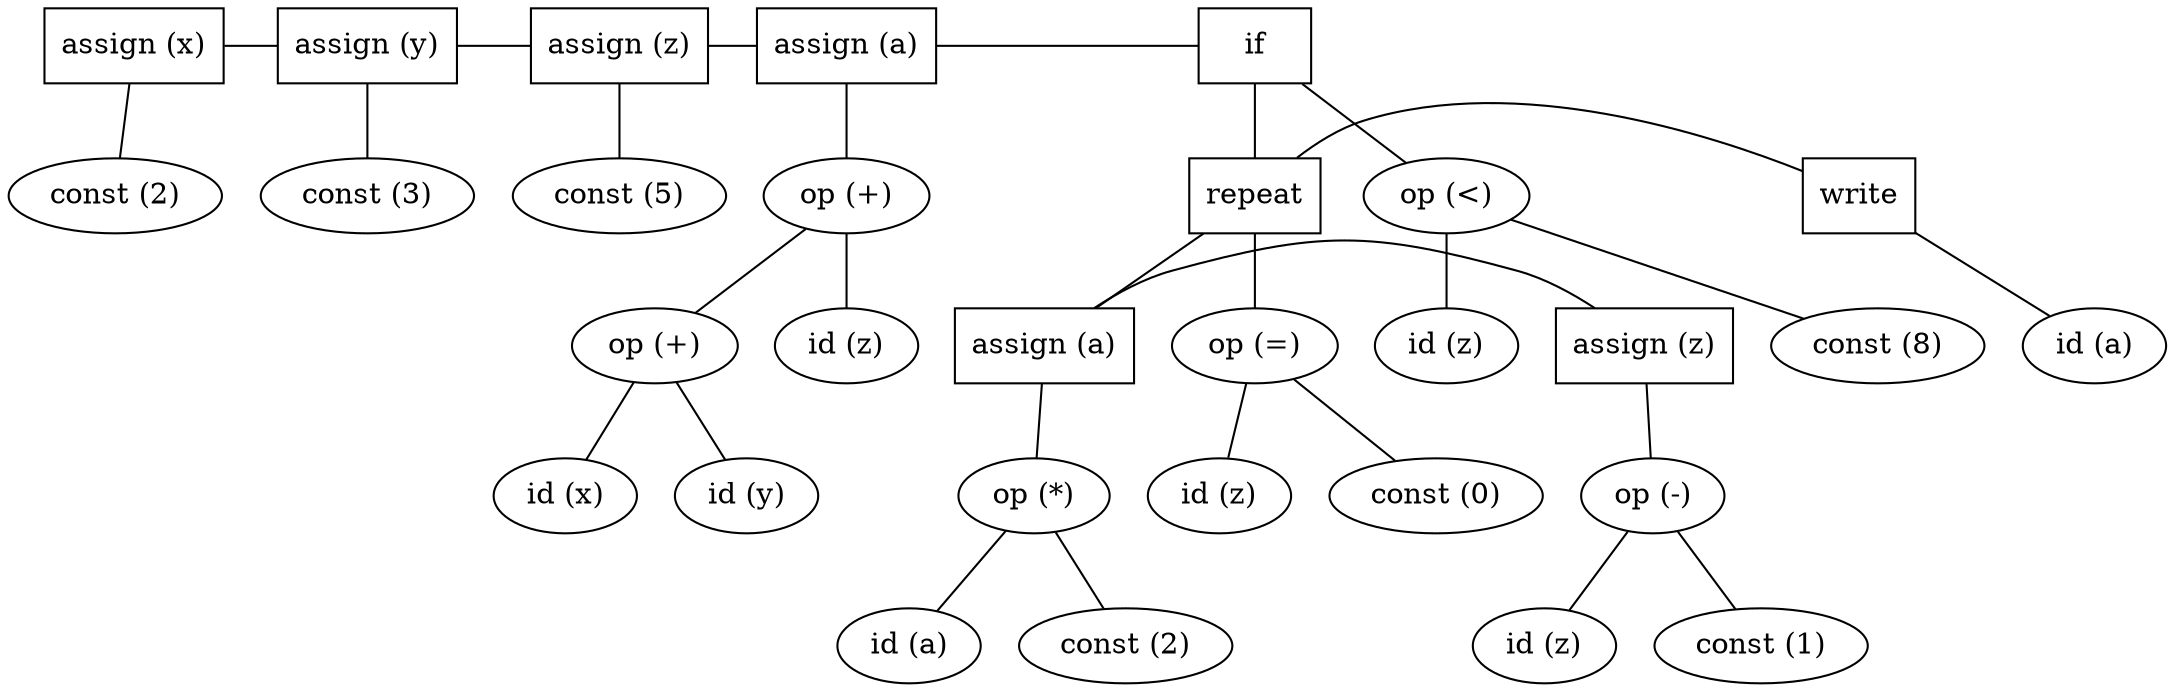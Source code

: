 graph tree {
	{
		rank=same
		0 [label="assign (x)" shape=rectangle]
		2 [label="assign (y)" shape=rectangle]
		4 [label="assign (z)" shape=rectangle]
		6 [label="assign (a)" shape=rectangle]
		12 [label=if shape=rectangle]
	}
	{
		rank=same
		1 [label="const (2)" shape=""]
		3 [label="const (3)" shape=""]
		5 [label="const (5)" shape=""]
		10 [label="op (+)" shape=""]
		14 [label="op (<)" shape=""]
		16 [label=repeat shape=rectangle]
		28 [label=write shape=rectangle]
	}
	{
		rank=same
		8 [label="op (+)" shape=""]
		11 [label="id (z)" shape=""]
		13 [label="id (z)" shape=""]
		15 [label="const (8)" shape=""]
		17 [label="assign (a)" shape=rectangle]
		21 [label="assign (z)" shape=rectangle]
		26 [label="op (=)" shape=""]
		29 [label="id (a)" shape=""]
	}
	{
		rank=same
		7 [label="id (x)" shape=""]
		9 [label="id (y)" shape=""]
		19 [label="op (*)" shape=""]
		23 [label="op (-)" shape=""]
		25 [label="id (z)" shape=""]
		27 [label="const (0)" shape=""]
	}
	{
		rank=same
		18 [label="id (a)" shape=""]
		20 [label="const (2)" shape=""]
		22 [label="id (z)" shape=""]
		24 [label="const (1)" shape=""]
	}
	0 -- 1
	0 -- 2
	2 -- 3
	2 -- 4
	4 -- 5
	4 -- 6
	8 -- 7
	10 -- 8
	8 -- 9
	6 -- 10
	10 -- 11
	6 -- 12
	14 -- 13
	12 -- 14
	14 -- 15
	12 -- 16
	16 -- 17
	19 -- 18
	17 -- 19
	19 -- 20
	17 -- 21
	23 -- 22
	21 -- 23
	23 -- 24
	26 -- 25
	16 -- 26
	26 -- 27
	16 -- 28
	28 -- 29
}
